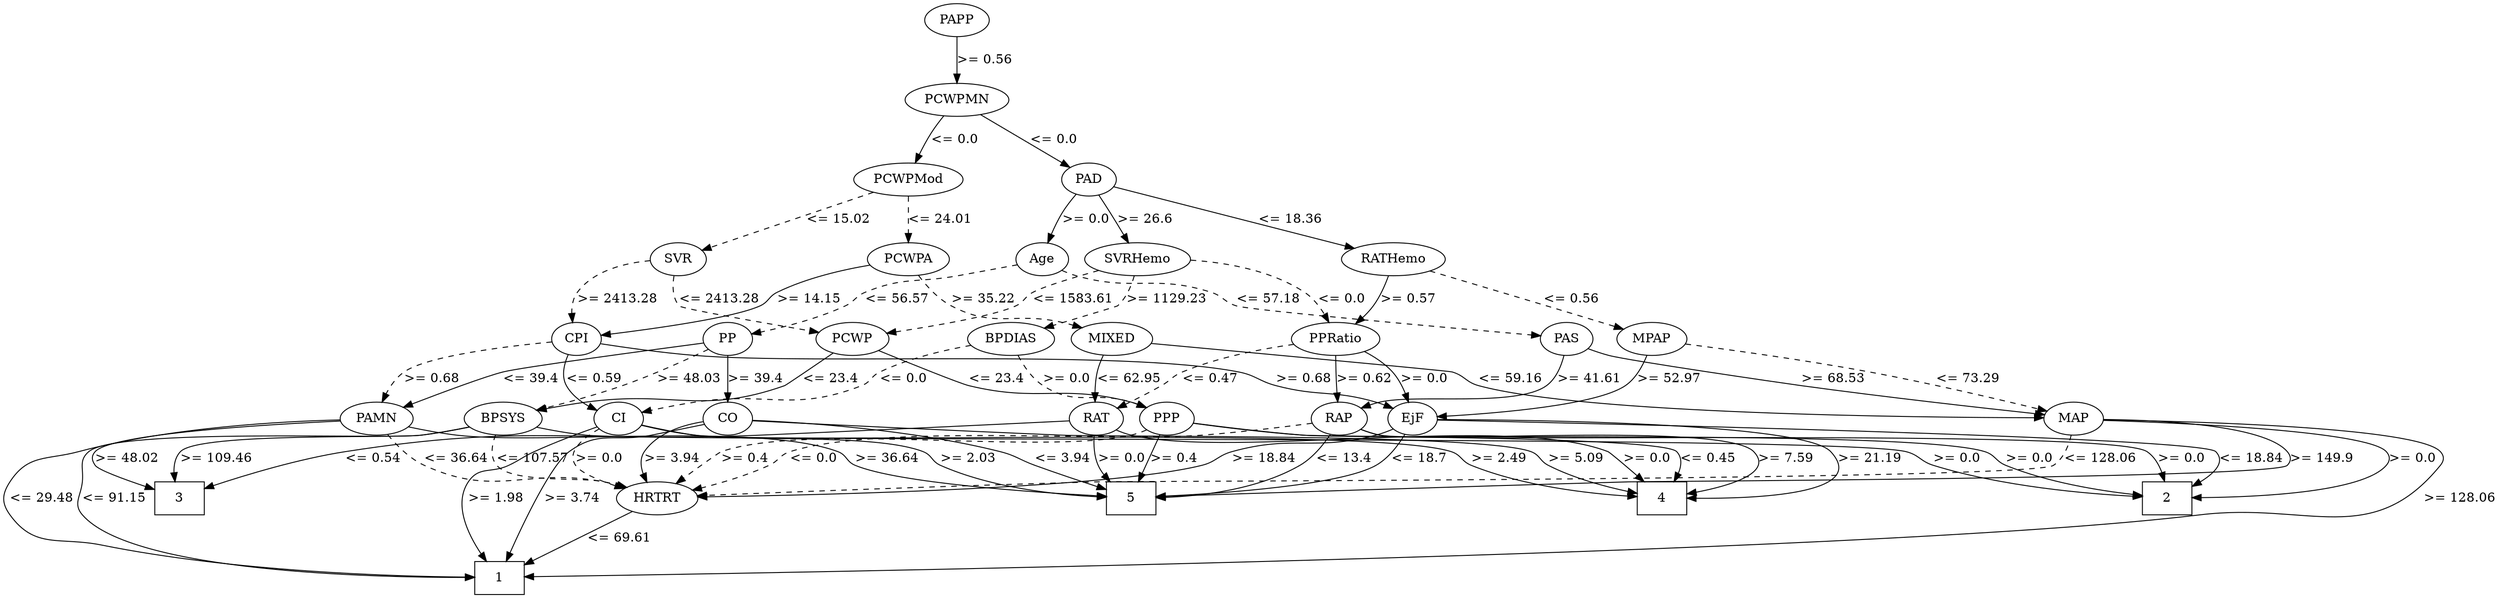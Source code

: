 strict digraph G {
	graph [bb="0,0,2191.5,645"];
	node [label="\N"];
	1	[height=0.5,
		pos="436.46,18",
		shape=box,
		width=0.75];
	2	[height=0.5,
		pos="1916.5,105",
		shape=box,
		width=0.75];
	3	[height=0.5,
		pos="155.46,105",
		shape=box,
		width=0.75];
	4	[height=0.5,
		pos="1472.5,105",
		shape=box,
		width=0.75];
	5	[height=0.5,
		pos="1003.5,105",
		shape=box,
		width=0.75];
	RAP	[height=0.5,
		pos="1177.5,192",
		width=0.77778];
	RAP -> 2	[label=">= 0.0",
		lp="1925.5,148.5",
		op=">=",
		param=0.0,
		pos="e,1913.7,123.43 1198.1,179.76 1203.3,177.42 1208.9,175.28 1214.5,174 1251.3,165.44 1863.1,177.07 1894.5,156 1902.3,150.7 1907.4,\
141.88 1910.7,133.11",
		style=solid];
	RAP -> 4	[label=">= 7.59",
		lp="1575,148.5",
		op=">=",
		param=7.59,
		pos="e,1499.7,112.84 1198.5,179.69 1203.6,177.42 1209.1,175.32 1214.5,174 1250.5,165.08 1522.9,182.98 1548.5,156 1564.7,138.85 1536,124.66 \
1509.3,115.84",
		style=solid];
	RAP -> 5	[label="<= 13.4",
		lp="1183,148.5",
		op="<=",
		param=13.4,
		pos="e,1030.5,106.48 1171.4,174.2 1166.5,163.16 1158.7,149.28 1147.5,141 1116.2,117.98 1071.7,109.94 1040.5,107.22",
		style=solid];
	HRTRT	[height=0.5,
		pos="580.46,105",
		width=1.1013];
	RAP -> HRTRT	[label="<= 0.0",
		lp="720.46,148.5",
		op="<=",
		param=0.0,
		pos="e,613.02,115.51 1151.2,185.75 1130.6,181.86 1101.3,176.77 1075.5,174 992.72,165.15 780.62,181.62 701.46,156 689.84,152.24 689.39,\
146.42 678.46,141 660.87,132.28 640.55,124.65 622.99,118.77",
		style=dashed];
	HRTRT -> 1	[label="<= 69.61",
		lp="542.46,61.5",
		op="<=",
		param=69.61,
		pos="e,463.46,34.94 557.32,90.343 534.32,76.767 498.72,55.756 472.11,40.046",
		style=solid];
	PAS	[height=0.5,
		pos="1379.5,279",
		width=0.75];
	PAS -> RAP	[label=">= 41.61",
		lp="1396.5,235.5",
		op=">=",
		param=41.61,
		pos="e,1198.6,204.04 1377.1,260.95 1374.7,249.79 1369.7,235.88 1359.5,228 1333.7,208.17 1245.7,218.88 1214.5,210 1212.3,209.39 1210.1,\
208.67 1207.9,207.87",
		style=solid];
	MAP	[height=0.5,
		pos="1835.5,192",
		width=0.84854];
	PAS -> MAP	[label=">= 68.53",
		lp="1615.5,235.5",
		op=">=",
		param=68.53,
		pos="e,1805.9,196.76 1400,267.19 1405,264.9 1410.3,262.67 1415.5,261 1452.9,248.83 1550.6,234.44 1589.5,228 1662,215.96 1747,204.44 1795.7,\
198.08",
		style=solid];
	MAP -> 1	[label=">= 128.06",
		lp="2162.5,105",
		op=">=",
		param=128.06,
		pos="e,463.63,19.397 1866,191.21 1951.7,191.24 2185.7,187.15 2150.5,141 2095.1,68.512 2042.6,101.13 1952.5,87 1654.6,40.289 677.33,22.745 \
473.8,19.554",
		style=solid];
	MAP -> 2	[label=">= 0.0",
		lp="2127.5,148.5",
		op=">=",
		param=0.0,
		pos="e,1943.6,106.92 1865.8,189.29 1933.1,185.19 2089.8,173.8 2105.5,156 2109.9,150.99 2109.7,146.13 2105.5,141 2086.5,118.25 2003.1,\
110.22 1953.6,107.44",
		style=solid];
	MAP -> 5	[label=">= 149.9",
		lp="2048.5,148.5",
		op=">=",
		param=149.9,
		pos="e,1030.8,107.15 1866.2,191.53 1928.2,191.67 2058.8,186.76 2014.5,141 1992.1,117.93 1468.6,124.13 1436.5,123 1290.3,117.85 1116.4,\
110.72 1041.2,107.58",
		style=solid];
	MAP -> HRTRT	[label="<= 128.06",
		lp="1854.5,148.5",
		op="<=",
		param=128.06,
		pos="e,619.72,108.02 1832.8,174.05 1830,162.64 1824.5,148.37 1813.5,141 1793.9,127.95 990.95,123.77 967.46,123 846.21,119.05 703.69,112.23 \
630.07,108.54",
		style=dashed];
	PAD	[height=0.5,
		pos="952.46,453",
		width=0.79437];
	SVRHemo	[height=0.5,
		pos="1000.5,366",
		width=1.3902];
	PAD -> SVRHemo	[label=">= 26.6",
		lp="1001,409.5",
		op=">=",
		param=26.6,
		pos="e,990.9,383.92 961.71,435.61 968.53,423.54 977.94,406.88 985.78,393",
		style=solid];
	RATHemo	[height=0.5,
		pos="1224.5,366",
		width=1.375];
	PAD -> RATHemo	[label="<= 18.36",
		lp="1130.5,409.5",
		op="<=",
		param=18.36,
		pos="e,1187.9,378.43 977.56,444.16 1023.2,429.9 1120.3,399.54 1178.2,381.44",
		style=solid];
	Age	[height=0.5,
		pos="905.46,366",
		width=0.75];
	PAD -> Age	[label=">= 0.0",
		lp="950.46,409.5",
		op=">=",
		param=0.0,
		pos="e,913.64,383.35 942.63,436.09 939.03,430.15 934.98,423.31 931.46,417 927.04,409.11 922.43,400.4 918.33,392.49",
		style=solid];
	PCWP	[height=0.5,
		pos="739.46,279",
		width=0.97491];
	SVRHemo -> PCWP	[label="<= 1583.61",
		lp="941.96,322.5",
		op="<=",
		param=1583.61,
		pos="e,772.15,285.84 963.44,353.61 946.45,347.68 926.37,339.63 909.46,330 900.11,324.68 900.15,319.66 890.46,315 871.61,305.94 820.01,\
294.99 782.36,287.77",
		style=dashed];
	BPDIAS	[height=0.5,
		pos="885.46,279",
		width=1.1735];
	SVRHemo -> BPDIAS	[label=">= 1129.23",
		lp="1021,322.5",
		op=">=",
		param=1129.23,
		pos="e,917.67,290.74 996.52,347.71 993.28,337.03 987.68,323.74 978.46,315 974.35,311.11 950,302.01 927.26,294.06",
		style=dashed];
	PPRatio	[height=0.5,
		pos="1177.5,279",
		width=1.1013];
	SVRHemo -> PPRatio	[label="<= 0.0",
		lp="1175.5,322.5",
		op="<=",
		param=0.0,
		pos="e,1169.4,296.8 1048.9,361.36 1077.8,357.25 1114.1,348.52 1141.5,330 1150.6,323.79 1158.3,314.43 1164.1,305.48",
		style=dashed];
	RATHemo -> PPRatio	[label=">= 0.57",
		lp="1232,322.5",
		op=">=",
		param=0.57,
		pos="e,1190.1,296.27 1218,347.91 1214,338.05 1208.5,325.55 1202.5,315 1200.5,311.52 1198.2,307.97 1195.9,304.52",
		style=solid];
	MPAP	[height=0.5,
		pos="1459.5,279",
		width=0.97491];
	RATHemo -> MPAP	[label="<= 0.56",
		lp="1385,322.5",
		op="<=",
		param=0.56,
		pos="e,1432.5,290.54 1259.1,352.99 1297.4,339.61 1361,317.21 1415.5,297 1418,296.07 1420.5,295.1 1423.1,294.12",
		style=dashed];
	Age -> PAS	[label="<= 57.18",
		lp="1111.5,322.5",
		op="<=",
		param=57.18,
		pos="e,1352.9,282.89 925.99,354.07 930.95,351.78 936.3,349.58 941.46,348 991.34,332.7 1008,346.55 1057.5,330 1070.8,325.52 1072,319.24 \
1085.5,315 1097.6,311.18 1266.7,292.34 1342.8,283.99",
		style=dashed];
	PP	[height=0.5,
		pos="598.46,279",
		width=0.75];
	Age -> PP	[label="<= 56.57",
		lp="785.46,322.5",
		op="<=",
		param=56.57,
		pos="e,625,283.11 878.99,362.14 848.82,358.11 798.62,349 759.46,330 749.78,325.3 750.12,319.73 740.46,315 706.69,298.48 664.49,289.36 \
634.9,284.61",
		style=dashed];
	PAMN	[height=0.5,
		pos="329.46,192",
		width=1.0139];
	PAMN -> 1	[label="<= 29.48",
		lp="32.456,105",
		op="<=",
		param=29.48,
		pos="e,409.21,18.494 292.89,190.58 240.83,189 142.97,182.4 64.456,156 36.344,146.55 21.366,148.64 6.4559,123 -1.5878,109.17 -2.555,100.22 \
6.4559,87 50.355,22.588 302.67,17.828 399.05,18.409",
		style=solid];
	PAMN -> 3	[label=">= 48.02",
		lp="107.46,148.5",
		op=">=",
		param=48.02,
		pos="e,128.11,115.42 292.92,191.44 230.74,191.31 108.4,187.02 81.456,156 77.084,150.97 77.889,146.63 81.456,141 86,133.82 102.44,125.72 \
118.67,119.12",
		style=solid];
	PAMN -> 5	[label=">= 36.64",
		lp="784.46,148.5",
		op=">=",
		param=36.64,
		pos="e,976.12,105.36 359.46,181.65 370.09,178.71 382.21,175.77 393.46,174 469.52,162.05 667.4,183.13 739.46,156 749.52,152.21 748.57,\
145.24 758.46,141 827.44,111.42 916.35,105.91 965.88,105.4",
		style=solid];
	PAMN -> HRTRT	[label="<= 36.64",
		lp="408.46,148.5",
		op="<=",
		param=36.64,
		pos="e,549.87,116.68 341.96,174.64 351.68,163.2 366.21,148.66 382.46,141 440.8,113.51 463.44,136.74 526.46,123 530.9,122.03 535.5,120.86 \
540.05,119.59",
		style=dashed];
	BPSYS	[height=0.5,
		pos="440.46,192",
		width=1.0471];
	PCWP -> BPSYS	[label="<= 23.4",
		lp="721.96,235.5",
		op="<=",
		param=23.4,
		pos="e,471.81,202.07 724.45,262.52 712.18,250.91 693.75,235.73 674.46,228 604.75,200.06 580.34,223.4 506.46,210 498.34,208.53 489.76,\
206.6 481.56,204.57",
		style=solid];
	PPP	[height=0.5,
		pos="1039.5,192",
		width=0.75];
	PCWP -> PPP	[label="<= 23.4",
		lp="878.96,235.5",
		op="<=",
		param=23.4,
		pos="e,1019,204.05 764.56,266.28 793.22,253.09 838.43,232.85 856.46,228 920.02,210.9 940.23,228.29 1003.5,210 1005.4,209.44 1007.4,208.78 \
1009.3,208.06",
		style=solid];
	BPSYS -> 1	[label="<= 91.15",
		lp="93.456,105",
		op="<=",
		param=91.15,
		pos="e,409.23,19.706 409.49,181.72 398.52,178.78 386.03,175.82 374.46,174 341.58,168.83 100.99,177.35 75.456,156 63.88,146.32 69.246,\
137.98 67.456,123 65.558,107.11 57.219,99.296 67.456,87 109.47,36.54 314.13,23.384 399.23,20.071",
		style=solid];
	BPSYS -> 2	[label=">= 0.0",
		lp="1729.5,148.5",
		op=">=",
		param=0.0,
		pos="e,1889.2,108.16 471.38,181.42 482.35,178.46 494.85,175.56 506.46,174 635.64,156.62 1552.6,186.1 1679.5,156 1694.3,152.47 1695.9,\
145.66 1710.5,141 1767.8,122.67 1837.4,113.39 1879.2,109.14",
		style=solid];
	BPSYS -> 3	[label=">= 109.46",
		lp="185.46,148.5",
		op=">=",
		param=109.46,
		pos="e,150.49,123.47 409.13,181.77 398.24,178.87 385.89,175.93 374.46,174 350.49,169.95 173.1,173.71 156.46,156 150.85,150.04 149.24,\
141.69 149.44,133.52",
		style=solid];
	BPSYS -> HRTRT	[label="<= 107.57",
		lp="475.46,148.5",
		op="<=",
		param=107.57,
		pos="e,549.46,116.25 437.9,173.68 437.33,162.99 438.6,149.7 446.46,141 470.88,113.95 491.27,132.48 526.46,123 530.79,121.83 535.3,120.54 \
539.78,119.21",
		style=dashed];
	PPP -> 2	[label=">= 0.0",
		lp="1794.5,148.5",
		op=">=",
		param=0.0,
		pos="e,1889.3,109.96 1065.1,185.69 1085.4,181.71 1114.6,176.54 1140.5,174 1208.2,167.34 1687.5,176.34 1752.5,156 1764.1,152.35 1764.3,\
145.87 1775.5,141 1809.1,126.34 1850.1,117.03 1879.2,111.73",
		style=solid];
	PPP -> 4	[label="<= 0.45",
		lp="1508,148.5",
		op="<=",
		param=0.45,
		pos="e,1481.7,123.42 1065.1,185.86 1085.4,181.97 1114.7,176.85 1140.5,174 1178.1,169.85 1454.4,183.45 1480.5,156 1486.2,149.92 1486.6,\
141.45 1484.8,133.19",
		style=solid];
	PPP -> 5	[label=">= 0.4",
		lp="1042.5,148.5",
		op=">=",
		param=0.4,
		pos="e,1010.7,123.05 1032.3,174.21 1027.3,162.29 1020.4,146.06 1014.6,132.42",
		style=solid];
	PPP -> HRTRT	[label=">= 0.4",
		lp="659.46,148.5",
		op=">=",
		param=0.4,
		pos="e,596.81,121.68 1019.4,179.85 1014.3,177.51 1008.8,175.34 1003.5,174 925.11,154.38 715.69,185.37 640.46,156 632.4,152.86 617.48,\
140.44 604.54,128.76",
		style=dashed];
	PCWPMod	[height=0.5,
		pos="730.46,453",
		width=1.4444];
	PCWPA	[height=0.5,
		pos="730.46,366",
		width=1.1555];
	PCWPMod -> PCWPA	[label="<= 24.01",
		lp="756.46,409.5",
		op="<=",
		param=24.01,
		pos="e,730.46,384.18 730.46,434.8 730.46,423.16 730.46,407.55 730.46,394.24",
		style=dashed];
	SVR	[height=0.5,
		pos="599.46,366",
		width=0.77778];
	PCWPMod -> SVR	[label="<= 15.02",
		lp="700.46,409.5",
		op="<=",
		param=15.02,
		pos="e,618.16,379.69 706.1,436.99 696.24,430.86 684.76,423.65 674.46,417 658.45,406.67 640.71,394.85 626.5,385.31",
		style=dashed];
	MIXED	[height=0.5,
		pos="986.46,279",
		width=1.125];
	PCWPA -> MIXED	[label=">= 35.22",
		lp="864.46,322.5",
		op=">=",
		param=35.22,
		pos="e,956.26,291.06 761.38,353.87 777.78,347.58 798.08,339.14 815.46,330 826.26,324.32 827.12,319.52 838.46,315 879.58,298.58 893.6,\
308.16 936.46,297 939.8,296.13 943.23,295.15 946.67,294.11",
		style=dashed];
	CPI	[height=0.5,
		pos="511.46,279",
		width=0.75];
	PCWPA -> CPI	[label=">= 14.15",
		lp="712.46,322.5",
		op=">=",
		param=14.15,
		pos="e,534.6,288.52 712.5,349.61 696.97,336.61 675.49,319.41 665.46,315 622.92,296.29 607.51,308.38 562.46,297 556.54,295.51 550.33,293.67 \
544.35,291.76",
		style=solid];
	SVR -> PCWP	[label="<= 2413.28",
		lp="632.96,322.5",
		op="<=",
		param=2413.28,
		pos="e,705.43,283.85 594.99,347.96 593.28,337.38 593.21,324.1 600.46,315 612.23,300.2 659.02,290.64 695.1,285.31",
		style=dashed];
	SVR -> CPI	[label=">= 2413.28",
		lp="544.96,322.5",
		op=">=",
		param=2413.28,
		pos="e,507.35,297.19 572.13,361.92 552,358.08 525.87,349.43 512.46,330 507.93,323.44 506.52,315.16 506.57,307.23",
		style=dashed];
	MIXED -> MAP	[label="<= 59.16",
		lp="1329.5,235.5",
		op="<=",
		param=59.16,
		pos="e,1804.9,193.37 1025.1,273.35 1103.2,263.94 1273,243.46 1274.5,243 1288.3,238.72 1289.5,231.89 1303.5,228 1395.8,202.29 1686.9,195.27 \
1794.8,193.53",
		style=solid];
	RAT	[height=0.5,
		pos="966.46,192",
		width=0.76389];
	MIXED -> RAT	[label="<= 62.95",
		lp="993.46,235.5",
		op="<=",
		param=62.95,
		pos="e,964.8,210.4 975.46,261.59 972.25,255.94 969.15,249.42 967.46,243 965.55,235.81 964.81,227.84 964.67,220.41",
		style=solid];
	CPI -> PAMN	[label=">= 0.68",
		lp="378.96,235.5",
		op=">=",
		param=0.68,
		pos="e,334.46,209.83 484.26,278.42 450.9,277.58 394.15,271.59 356.46,243 348.49,236.96 342.6,227.86 338.39,219.08",
		style=dashed];
	CI	[height=0.5,
		pos="542.46,192",
		width=0.75];
	CPI -> CI	[label="<= 0.59",
		lp="520.96,235.5",
		op="<=",
		param=0.59,
		pos="e,521.78,203.8 501.86,262.13 497.04,252.02 493.23,238.83 498.46,228 501.84,220.99 507.38,214.95 513.41,209.96",
		style=solid];
	EjF	[height=0.5,
		pos="1250.5,192",
		width=0.75];
	CPI -> EjF	[label=">= 0.68",
		lp="1151,235.5",
		op=">=",
		param=0.68,
		pos="e,1229.9,203.74 533.94,268.96 542.69,265.85 552.9,262.72 562.46,261 792.24,219.66 858.3,287.67 1087.5,243 1106.5,239.29 1109.8,233.33 \
1128.5,228 1166,217.26 1177.4,222.42 1214.5,210 1216.4,209.36 1218.3,208.64 1220.3,207.87",
		style=solid];
	PCWPMN	[height=0.5,
		pos="838.46,540",
		width=1.3902];
	PCWPMN -> PAD	[label="<= 0.0",
		lp="920.46,496.5",
		op="<=",
		param=0.0,
		pos="e,934.67,467.26 859.37,523.41 878.26,509.32 906.15,488.52 926.48,473.37",
		style=solid];
	PCWPMN -> PCWPMod	[label="<= 0.0",
		lp="809.46,496.5",
		op="<=",
		param=0.0,
		pos="e,750.5,469.78 818.65,523.41 801.78,510.13 777.35,490.91 758.48,476.05",
		style=solid];
	CO	[height=0.5,
		pos="640.46,192",
		width=0.75];
	CO -> 1	[label=">= 3.74",
		lp="495.96,105",
		op=">=",
		param=3.74,
		pos="e,439.92,36.427 616.06,184.13 604.66,180.97 590.88,177.21 578.46,174 545.69,165.52 531.3,176.62 504.46,156 468.89,128.68 450.65,\
77.77 442.36,46.294",
		style=solid];
	CO -> 4	[label=">= 5.09",
		lp="1393,148.5",
		op=">=",
		param=5.09,
		pos="e,1445.4,112.58 667.24,189.29 718.38,186.05 833.5,178.91 930.46,174 977.22,171.63 1307.6,172.3 1351.5,156 1361.5,152.26 1361,146.15 \
1370.5,141 1391,129.8 1415.8,121.2 1435.8,115.33",
		style=solid];
	CO -> 5	[label="<= 3.94",
		lp="939.96,148.5",
		op="<=",
		param=3.94,
		pos="e,976.25,117.66 667.4,189.29 712.56,185.95 806.11,176.95 882.46,156 891.06,153.64 934.62,135.37 967.03,121.59",
		style=solid];
	CO -> HRTRT	[label=">= 3.94",
		lp="594.96,148.5",
		op=">=",
		param=3.94,
		pos="e,572.39,122.86 615.16,185.08 599.92,180.07 581.72,171.19 572.46,156 568.21,149.03 568.09,140.55 569.67,132.56",
		style=solid];
	CI -> 1	[label=">= 1.98",
		lp="432.96,105",
		op=">=",
		param=1.98,
		pos="e,424.77,36.266 520.22,181.47 504.92,174.74 484.22,165.29 466.46,156 463.26,154.33 412.25,126.14 410.46,123 396.56,98.681 407.99,\
67.011 419.77,45.039",
		style=solid];
	CI -> 4	[label=">= 2.49",
		lp="1325,148.5",
		op=">=",
		param=2.49,
		pos="e,1445.3,109.01 566.02,183.1 577.48,179.63 591.54,175.92 604.46,174 752.01,152.12 1131.6,195.35 1275.5,156 1288.7,152.38 1289.6,\
145.77 1302.5,141 1346.5,124.67 1399.9,115.25 1435,110.38",
		style=solid];
	CI -> 5	[label=">= 2.03",
		lp="855.96,148.5",
		op=">=",
		param=2.03,
		pos="e,976.34,107.71 566.37,183.35 577.79,179.98 591.71,176.27 604.46,174 696.68,157.55 727.36,190.48 814.46,156 824.46,152.04 823.7,\
145.54 833.46,141 876.29,121.06 930.42,112.42 965.94,108.71",
		style=solid];
	CI -> HRTRT	[label=">= 0.0",
		lp="530.46,148.5",
		op=">=",
		param=0.0,
		pos="e,546.63,114.74 525.43,177.86 514.53,167.79 503.76,153.53 511.46,141 517.43,131.27 527.04,124.15 537.22,118.97",
		style=dashed];
	BPDIAS -> PPP	[label=">= 0.0",
		lp="941.46,235.5",
		op=">=",
		param=0.0,
		pos="e,1018.8,203.69 893.83,261.1 900.18,250.01 909.96,236.12 922.46,228 953.38,207.91 968.57,221.95 1003.5,210 1005.4,209.35 1007.3,\
208.62 1009.3,207.84",
		style=dashed];
	BPDIAS -> CI	[label="<= 0.0",
		lp="795.46,235.5",
		op="<=",
		param=0.0,
		pos="e,566.41,200.43 850.51,268.53 828.83,262.23 800.61,253.25 776.46,243 763.46,237.49 761.91,232.28 748.46,228 686.99,208.44 667.72,\
222.56 604.46,210 595.23,208.17 585.36,205.7 576.27,203.21",
		style=dashed];
	PPRatio -> RAP	[label=">= 0.62",
		lp="1200,235.5",
		op=">=",
		param=0.62,
		pos="e,1177.5,210.18 1177.5,260.8 1177.5,249.16 1177.5,233.55 1177.5,220.24",
		style=solid];
	PPRatio -> RAT	[label="<= 0.47",
		lp="1065,235.5",
		op="<=",
		param=0.47,
		pos="e,985.38,205.51 1140.8,271.89 1113.1,266.45 1074.3,257.15 1042.5,243 1041.8,242.7 1015.4,225.32 993.91,211.13",
		style=dashed];
	PPRatio -> EjF	[label=">= 0.0",
		lp="1251.5,235.5",
		op=">=",
		param=0.0,
		pos="e,1243.5,209.86 1199.7,264.02 1207.8,258.19 1216.7,250.93 1223.5,243 1229.5,235.89 1234.8,227.18 1239.1,219.04",
		style=solid];
	RAT -> 3	[label="<= 0.54",
		lp="334.96,148.5",
		op="<=",
		param=0.54,
		pos="e,182.7,117.06 938.87,189.3 887.33,186.14 772.9,179.21 676.46,174 514.72,165.26 471.85,184.82 312.46,156 270.29,148.38 223.72,132.56 \
192.33,120.74",
		style=solid];
	RAT -> 4	[label=">= 0.0",
		lp="1455.5,148.5",
		op=">=",
		param=0.0,
		pos="e,1455.5,123.12 987.08,179.83 992.28,177.49 997.96,175.33 1003.5,174 1093.4,152.28 1334.2,192.01 1419.5,156 1423.1,154.45 1436,142.34 \
1448.1,130.42",
		style=solid];
	RAT -> 5	[label=">= 0.0",
		lp="995.46,148.5",
		op=">=",
		param=0.0,
		pos="e,987.73,123.13 967.93,173.73 969.26,163.81 971.76,151.31 976.46,141 977.93,137.76 979.76,134.54 981.76,131.45",
		style=solid];
	MPAP -> MAP	[label="<= 73.29",
		lp="1728.5,235.5",
		op="<=",
		param=73.29,
		pos="e,1808.5,200.73 1492.5,272.51 1529.8,266.15 1592.2,254.99 1645.5,243 1699.2,230.88 1760.8,214.15 1798.9,203.45",
		style=dashed];
	MPAP -> EjF	[label=">= 52.97",
		lp="1466.5,235.5",
		op=">=",
		param=52.97,
		pos="e,1277.6,192.15 1452.5,261.03 1447,249.91 1438.4,236.01 1426.5,228 1384.7,199.96 1325.7,193.36 1287.7,192.32",
		style=solid];
	EjF -> 2	[label="<= 18.84",
		lp="1984.5,148.5",
		op="<=",
		param=18.84,
		pos="e,1943,123.11 1277.6,190.16 1405.6,186.14 1943.5,168.51 1955.5,156 1963.1,147.96 1958.7,138.5 1950.5,129.99",
		style=solid];
	EjF -> 4	[label=">= 21.19",
		lp="1649.5,148.5",
		op=">=",
		param=21.19,
		pos="e,1499.8,106.69 1277.4,190.47 1358.2,188.59 1593.7,181.01 1616.5,156 1648.8,120.38 1562.5,110.14 1509.8,107.19",
		style=solid];
	EjF -> 5	[label="<= 18.7",
		lp="1249,148.5",
		op="<=",
		param=18.7,
		pos="e,1030.8,108.26 1241.5,174.85 1234.3,163.51 1223.2,149.01 1209.5,141 1181.4,124.72 1092.2,114.12 1040.8,109.19",
		style=solid];
	EjF -> HRTRT	[label=">= 18.84",
		lp="1117.5,148.5",
		op=">=",
		param=18.84,
		pos="e,620.31,106.59 1229.9,180.03 1225,177.75 1219.6,175.56 1214.5,174 1161.6,158.03 1143.6,174.13 1091.5,156 1078.9,151.62 1078.2,144.91 \
1065.5,141 985.3,116.41 737.54,108.91 630.53,106.78",
		style=solid];
	PP -> PAMN	[label="<= 39.4",
		lp="468.96,235.5",
		op="<=",
		param=39.4,
		pos="e,353.95,205.42 575.31,269.49 566.65,266.52 556.68,263.35 547.46,261 503.27,249.76 490.15,256.04 446.46,243 417.56,234.37 386.22,\
220.73 363.25,209.88",
		style=solid];
	PP -> BPSYS	[label=">= 48.03",
		lp="587.46,235.5",
		op=">=",
		param=48.03,
		pos="e,473.95,200.64 584.06,263.66 570.89,250.78 552.18,233.14 543.46,228 525.03,217.14 502.75,209.04 483.63,203.38",
		style=dashed];
	PP -> CO	[label=">= 39.4",
		lp="647.96,235.5",
		op=">=",
		param=39.4,
		pos="e,633.55,209.87 608.18,261.81 611.57,255.96 615.31,249.25 618.46,243 622.3,235.38 626.16,226.94 629.55,219.19",
		style=solid];
	PAPP	[height=0.5,
		pos="838.46,627",
		width=0.88889];
	PAPP -> PCWPMN	[label=">= 0.56",
		lp="860.96,583.5",
		op=">=",
		param=0.56,
		pos="e,838.46,558.18 838.46,608.8 838.46,597.16 838.46,581.55 838.46,568.24",
		style=solid];
}
